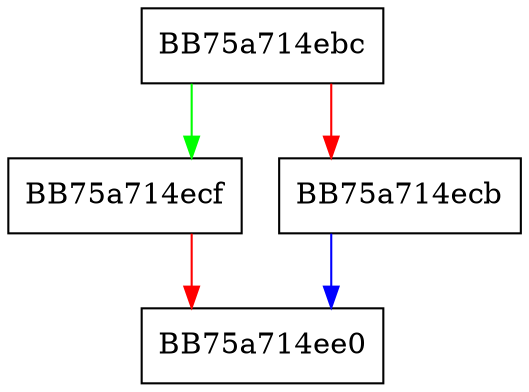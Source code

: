 digraph TryLock {
  node [shape="box"];
  graph [splines=ortho];
  BB75a714ebc -> BB75a714ecf [color="green"];
  BB75a714ebc -> BB75a714ecb [color="red"];
  BB75a714ecb -> BB75a714ee0 [color="blue"];
  BB75a714ecf -> BB75a714ee0 [color="red"];
}